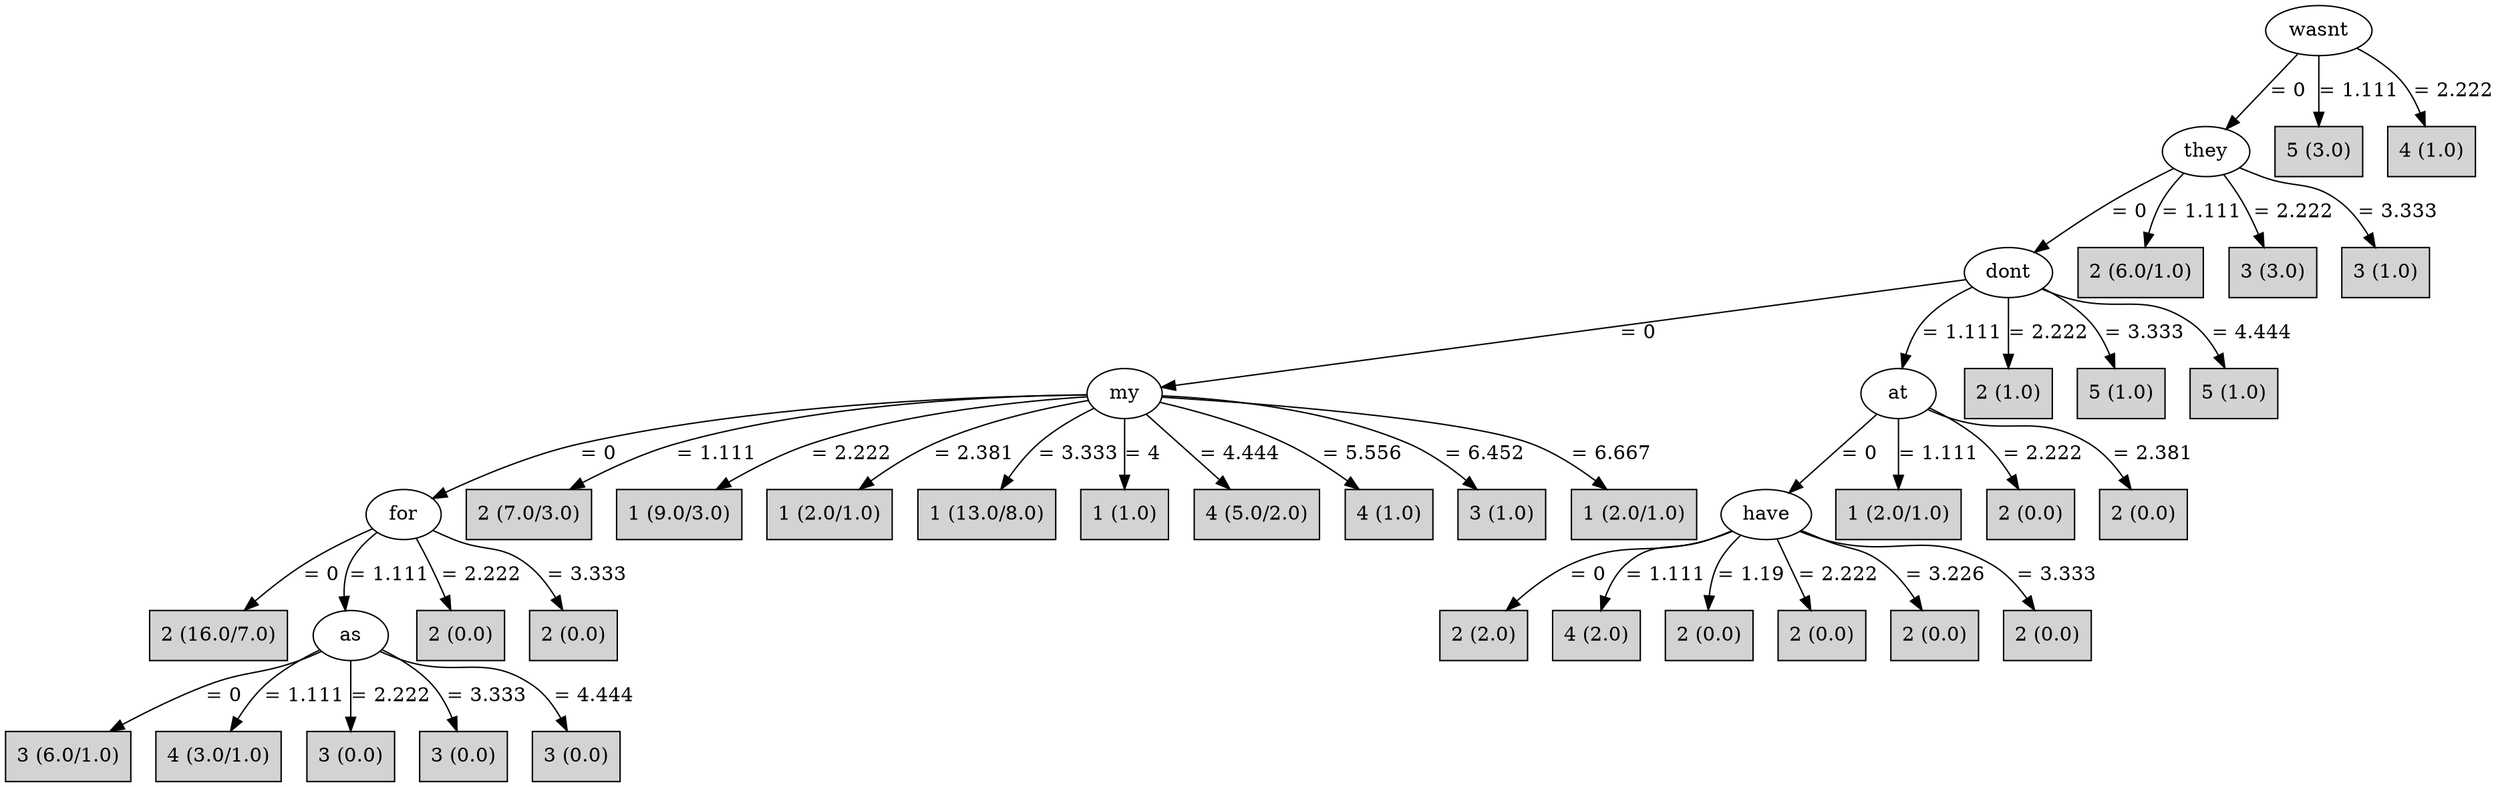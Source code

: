 digraph J48Tree {
N0 [label="wasnt" ]
N0->N1 [label="= 0"]
N1 [label="they" ]
N1->N2 [label="= 0"]
N2 [label="dont" ]
N2->N3 [label="= 0"]
N3 [label="my" ]
N3->N4 [label="= 0"]
N4 [label="for" ]
N4->N5 [label="= 0"]
N5 [label="2 (16.0/7.0)" shape=box style=filled ]
N4->N6 [label="= 1.111"]
N6 [label="as" ]
N6->N7 [label="= 0"]
N7 [label="3 (6.0/1.0)" shape=box style=filled ]
N6->N8 [label="= 1.111"]
N8 [label="4 (3.0/1.0)" shape=box style=filled ]
N6->N9 [label="= 2.222"]
N9 [label="3 (0.0)" shape=box style=filled ]
N6->N10 [label="= 3.333"]
N10 [label="3 (0.0)" shape=box style=filled ]
N6->N11 [label="= 4.444"]
N11 [label="3 (0.0)" shape=box style=filled ]
N4->N12 [label="= 2.222"]
N12 [label="2 (0.0)" shape=box style=filled ]
N4->N13 [label="= 3.333"]
N13 [label="2 (0.0)" shape=box style=filled ]
N3->N14 [label="= 1.111"]
N14 [label="2 (7.0/3.0)" shape=box style=filled ]
N3->N15 [label="= 2.222"]
N15 [label="1 (9.0/3.0)" shape=box style=filled ]
N3->N16 [label="= 2.381"]
N16 [label="1 (2.0/1.0)" shape=box style=filled ]
N3->N17 [label="= 3.333"]
N17 [label="1 (13.0/8.0)" shape=box style=filled ]
N3->N18 [label="= 4"]
N18 [label="1 (1.0)" shape=box style=filled ]
N3->N19 [label="= 4.444"]
N19 [label="4 (5.0/2.0)" shape=box style=filled ]
N3->N20 [label="= 5.556"]
N20 [label="4 (1.0)" shape=box style=filled ]
N3->N21 [label="= 6.452"]
N21 [label="3 (1.0)" shape=box style=filled ]
N3->N22 [label="= 6.667"]
N22 [label="1 (2.0/1.0)" shape=box style=filled ]
N2->N23 [label="= 1.111"]
N23 [label="at" ]
N23->N24 [label="= 0"]
N24 [label="have" ]
N24->N25 [label="= 0"]
N25 [label="2 (2.0)" shape=box style=filled ]
N24->N26 [label="= 1.111"]
N26 [label="4 (2.0)" shape=box style=filled ]
N24->N27 [label="= 1.19"]
N27 [label="2 (0.0)" shape=box style=filled ]
N24->N28 [label="= 2.222"]
N28 [label="2 (0.0)" shape=box style=filled ]
N24->N29 [label="= 3.226"]
N29 [label="2 (0.0)" shape=box style=filled ]
N24->N30 [label="= 3.333"]
N30 [label="2 (0.0)" shape=box style=filled ]
N23->N31 [label="= 1.111"]
N31 [label="1 (2.0/1.0)" shape=box style=filled ]
N23->N32 [label="= 2.222"]
N32 [label="2 (0.0)" shape=box style=filled ]
N23->N33 [label="= 2.381"]
N33 [label="2 (0.0)" shape=box style=filled ]
N2->N34 [label="= 2.222"]
N34 [label="2 (1.0)" shape=box style=filled ]
N2->N35 [label="= 3.333"]
N35 [label="5 (1.0)" shape=box style=filled ]
N2->N36 [label="= 4.444"]
N36 [label="5 (1.0)" shape=box style=filled ]
N1->N37 [label="= 1.111"]
N37 [label="2 (6.0/1.0)" shape=box style=filled ]
N1->N38 [label="= 2.222"]
N38 [label="3 (3.0)" shape=box style=filled ]
N1->N39 [label="= 3.333"]
N39 [label="3 (1.0)" shape=box style=filled ]
N0->N40 [label="= 1.111"]
N40 [label="5 (3.0)" shape=box style=filled ]
N0->N41 [label="= 2.222"]
N41 [label="4 (1.0)" shape=box style=filled ]
}
